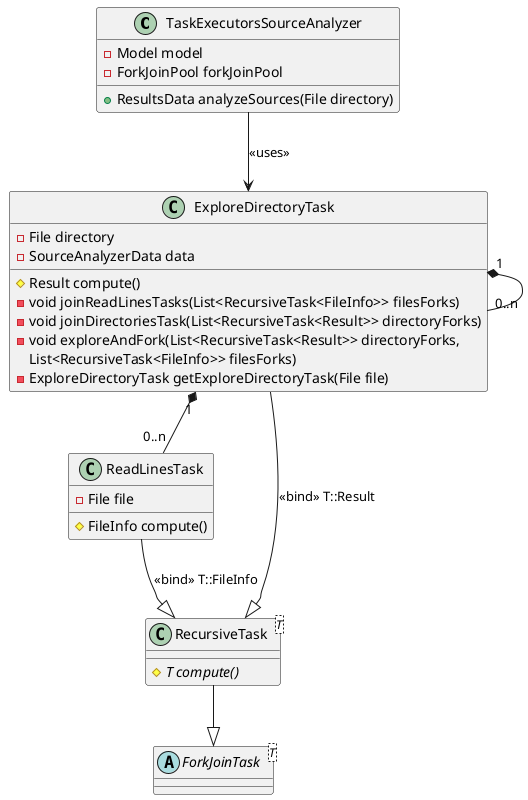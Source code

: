 @startuml

class TaskExecutorsSourceAnalyzer {
    - Model model
    - ForkJoinPool forkJoinPool
    + ResultsData analyzeSources(File directory)
}

class ExploreDirectoryTask {
    {field} - File directory
    - SourceAnalyzerData data
    # Result compute()
    - void joinReadLinesTasks(List<RecursiveTask<FileInfo>> filesForks)
    - void joinDirectoriesTask(List<RecursiveTask<Result>> directoryForks)
    - void exploreAndFork(List<RecursiveTask<Result>> directoryForks, 
    List<RecursiveTask<FileInfo>> filesForks)
    - ExploreDirectoryTask getExploreDirectoryTask(File file)
} 

class ReadLinesTask {
    {field} - File file
    # FileInfo compute()
}

class RecursiveTask<T> {
    # T {abstract} compute()
}
abstract class ForkJoinTask<T> {}

TaskExecutorsSourceAnalyzer --> ExploreDirectoryTask: <<uses>>
ExploreDirectoryTask "1" *-- "0..n" ReadLinesTask
ExploreDirectoryTask "1" *-- "0..n" ExploreDirectoryTask
ReadLinesTask --|> RecursiveTask : <<bind>> T::FileInfo

ExploreDirectoryTask --|> RecursiveTask : <<bind>> T::Result
RecursiveTask --|> ForkJoinTask

@enduml